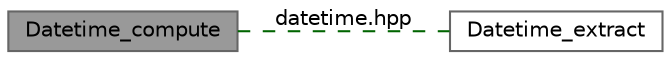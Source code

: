 digraph "Datetime_compute"
{
 // LATEX_PDF_SIZE
  bgcolor="transparent";
  edge [fontname=Helvetica,fontsize=10,labelfontname=Helvetica,labelfontsize=10];
  node [fontname=Helvetica,fontsize=10,shape=box,height=0.2,width=0.4];
  rankdir=LR;
  Node1 [id="Node000001",label="Datetime_compute",height=0.2,width=0.4,color="gray40", fillcolor="grey60", style="filled", fontcolor="black",tooltip=" "];
  Node2 [id="Node000002",label="Datetime_extract",height=0.2,width=0.4,color="grey40", fillcolor="white", style="filled",URL="$group__datetime__extract.html",tooltip=" "];
  Node1->Node2 [shape=plaintext, label="datetime.hpp", color="darkgreen", dir="none", style="dashed"];
}
